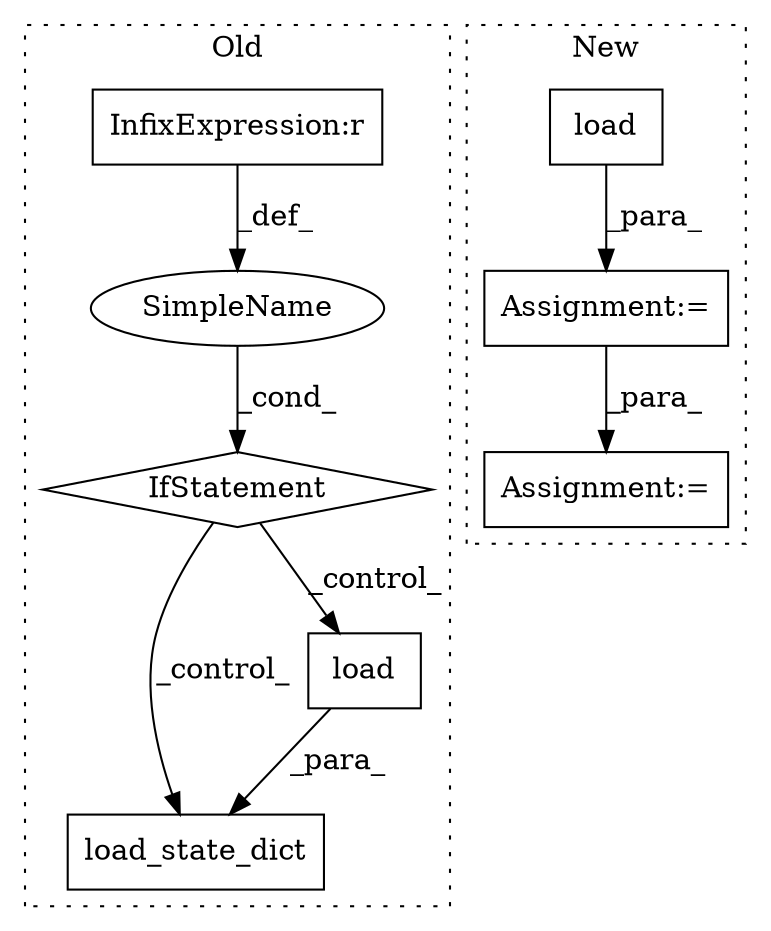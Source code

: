 digraph G {
subgraph cluster0 {
1 [label="load_state_dict" a="32" s="3256,3293" l="16,1" shape="box"];
4 [label="load" a="32" s="3278,3292" l="5,1" shape="box"];
6 [label="IfStatement" a="25" s="3175,3231" l="4,2" shape="diamond"];
7 [label="SimpleName" a="42" s="" l="" shape="ellipse"];
8 [label="InfixExpression:r" a="27" s="3197" l="3" shape="box"];
label = "Old";
style="dotted";
}
subgraph cluster1 {
2 [label="load" a="32" s="3965,3999" l="5,1" shape="box"];
3 [label="Assignment:=" a="7" s="4010,4091" l="61,2" shape="box"];
5 [label="Assignment:=" a="7" s="3958" l="1" shape="box"];
label = "New";
style="dotted";
}
2 -> 5 [label="_para_"];
4 -> 1 [label="_para_"];
5 -> 3 [label="_para_"];
6 -> 4 [label="_control_"];
6 -> 1 [label="_control_"];
7 -> 6 [label="_cond_"];
8 -> 7 [label="_def_"];
}